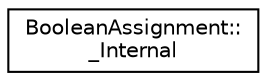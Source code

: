 digraph "Graphical Class Hierarchy"
{
 // LATEX_PDF_SIZE
  edge [fontname="Helvetica",fontsize="10",labelfontname="Helvetica",labelfontsize="10"];
  node [fontname="Helvetica",fontsize="10",shape=record];
  rankdir="LR";
  Node0 [label="BooleanAssignment::\l_Internal",height=0.2,width=0.4,color="black", fillcolor="white", style="filled",URL="$classoperations__research_1_1sat_1_1_boolean_assignment_1_1___internal.html",tooltip=" "];
}
